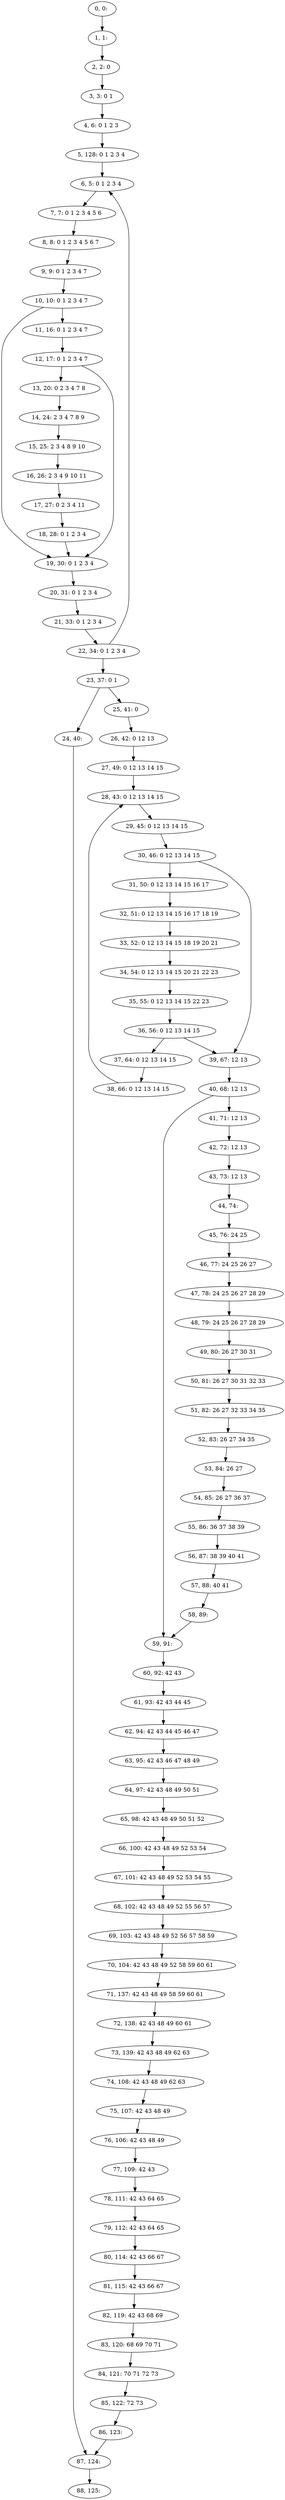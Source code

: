 digraph G {
0[label="0, 0: "];
1[label="1, 1: "];
2[label="2, 2: 0 "];
3[label="3, 3: 0 1 "];
4[label="4, 6: 0 1 2 3 "];
5[label="5, 128: 0 1 2 3 4 "];
6[label="6, 5: 0 1 2 3 4 "];
7[label="7, 7: 0 1 2 3 4 5 6 "];
8[label="8, 8: 0 1 2 3 4 5 6 7 "];
9[label="9, 9: 0 1 2 3 4 7 "];
10[label="10, 10: 0 1 2 3 4 7 "];
11[label="11, 16: 0 1 2 3 4 7 "];
12[label="12, 17: 0 1 2 3 4 7 "];
13[label="13, 20: 0 2 3 4 7 8 "];
14[label="14, 24: 2 3 4 7 8 9 "];
15[label="15, 25: 2 3 4 8 9 10 "];
16[label="16, 26: 2 3 4 9 10 11 "];
17[label="17, 27: 0 2 3 4 11 "];
18[label="18, 28: 0 1 2 3 4 "];
19[label="19, 30: 0 1 2 3 4 "];
20[label="20, 31: 0 1 2 3 4 "];
21[label="21, 33: 0 1 2 3 4 "];
22[label="22, 34: 0 1 2 3 4 "];
23[label="23, 37: 0 1 "];
24[label="24, 40: "];
25[label="25, 41: 0 "];
26[label="26, 42: 0 12 13 "];
27[label="27, 49: 0 12 13 14 15 "];
28[label="28, 43: 0 12 13 14 15 "];
29[label="29, 45: 0 12 13 14 15 "];
30[label="30, 46: 0 12 13 14 15 "];
31[label="31, 50: 0 12 13 14 15 16 17 "];
32[label="32, 51: 0 12 13 14 15 16 17 18 19 "];
33[label="33, 52: 0 12 13 14 15 18 19 20 21 "];
34[label="34, 54: 0 12 13 14 15 20 21 22 23 "];
35[label="35, 55: 0 12 13 14 15 22 23 "];
36[label="36, 56: 0 12 13 14 15 "];
37[label="37, 64: 0 12 13 14 15 "];
38[label="38, 66: 0 12 13 14 15 "];
39[label="39, 67: 12 13 "];
40[label="40, 68: 12 13 "];
41[label="41, 71: 12 13 "];
42[label="42, 72: 12 13 "];
43[label="43, 73: 12 13 "];
44[label="44, 74: "];
45[label="45, 76: 24 25 "];
46[label="46, 77: 24 25 26 27 "];
47[label="47, 78: 24 25 26 27 28 29 "];
48[label="48, 79: 24 25 26 27 28 29 "];
49[label="49, 80: 26 27 30 31 "];
50[label="50, 81: 26 27 30 31 32 33 "];
51[label="51, 82: 26 27 32 33 34 35 "];
52[label="52, 83: 26 27 34 35 "];
53[label="53, 84: 26 27 "];
54[label="54, 85: 26 27 36 37 "];
55[label="55, 86: 36 37 38 39 "];
56[label="56, 87: 38 39 40 41 "];
57[label="57, 88: 40 41 "];
58[label="58, 89: "];
59[label="59, 91: "];
60[label="60, 92: 42 43 "];
61[label="61, 93: 42 43 44 45 "];
62[label="62, 94: 42 43 44 45 46 47 "];
63[label="63, 95: 42 43 46 47 48 49 "];
64[label="64, 97: 42 43 48 49 50 51 "];
65[label="65, 98: 42 43 48 49 50 51 52 "];
66[label="66, 100: 42 43 48 49 52 53 54 "];
67[label="67, 101: 42 43 48 49 52 53 54 55 "];
68[label="68, 102: 42 43 48 49 52 55 56 57 "];
69[label="69, 103: 42 43 48 49 52 56 57 58 59 "];
70[label="70, 104: 42 43 48 49 52 58 59 60 61 "];
71[label="71, 137: 42 43 48 49 58 59 60 61 "];
72[label="72, 138: 42 43 48 49 60 61 "];
73[label="73, 139: 42 43 48 49 62 63 "];
74[label="74, 108: 42 43 48 49 62 63 "];
75[label="75, 107: 42 43 48 49 "];
76[label="76, 106: 42 43 48 49 "];
77[label="77, 109: 42 43 "];
78[label="78, 111: 42 43 64 65 "];
79[label="79, 112: 42 43 64 65 "];
80[label="80, 114: 42 43 66 67 "];
81[label="81, 115: 42 43 66 67 "];
82[label="82, 119: 42 43 68 69 "];
83[label="83, 120: 68 69 70 71 "];
84[label="84, 121: 70 71 72 73 "];
85[label="85, 122: 72 73 "];
86[label="86, 123: "];
87[label="87, 124: "];
88[label="88, 125: "];
0->1 ;
1->2 ;
2->3 ;
3->4 ;
4->5 ;
5->6 ;
6->7 ;
7->8 ;
8->9 ;
9->10 ;
10->11 ;
10->19 ;
11->12 ;
12->13 ;
12->19 ;
13->14 ;
14->15 ;
15->16 ;
16->17 ;
17->18 ;
18->19 ;
19->20 ;
20->21 ;
21->22 ;
22->23 ;
22->6 ;
23->24 ;
23->25 ;
24->87 ;
25->26 ;
26->27 ;
27->28 ;
28->29 ;
29->30 ;
30->31 ;
30->39 ;
31->32 ;
32->33 ;
33->34 ;
34->35 ;
35->36 ;
36->37 ;
36->39 ;
37->38 ;
38->28 ;
39->40 ;
40->41 ;
40->59 ;
41->42 ;
42->43 ;
43->44 ;
44->45 ;
45->46 ;
46->47 ;
47->48 ;
48->49 ;
49->50 ;
50->51 ;
51->52 ;
52->53 ;
53->54 ;
54->55 ;
55->56 ;
56->57 ;
57->58 ;
58->59 ;
59->60 ;
60->61 ;
61->62 ;
62->63 ;
63->64 ;
64->65 ;
65->66 ;
66->67 ;
67->68 ;
68->69 ;
69->70 ;
70->71 ;
71->72 ;
72->73 ;
73->74 ;
74->75 ;
75->76 ;
76->77 ;
77->78 ;
78->79 ;
79->80 ;
80->81 ;
81->82 ;
82->83 ;
83->84 ;
84->85 ;
85->86 ;
86->87 ;
87->88 ;
}
